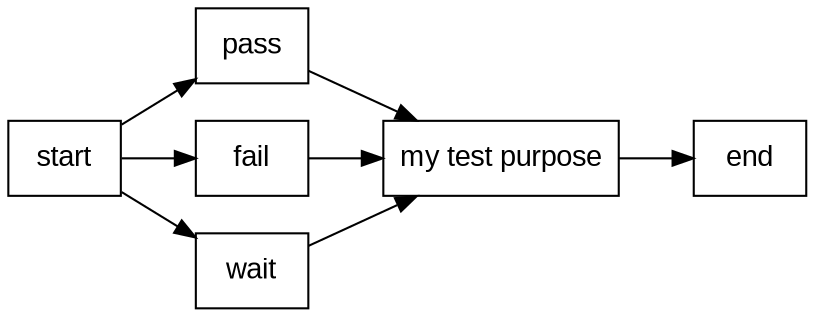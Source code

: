 digraph D {
  rankdir=LR;

  node [fontname="Arial", shape=box];

  start [label="start"]
  end [label="end"]

  pass [label="pass"]
  fail [label="fail"]
  wait [label="wait"]

  test_purpose [label="my test purpose"]

  start -> pass
  start -> fail
  start -> wait
  pass -> test_purpose
  fail -> test_purpose
  wait -> test_purpose

  test_purpose -> end

}
